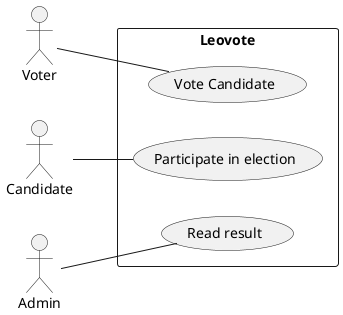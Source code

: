 @startuml

actor Voter as V
actor Candidate as C
actor Admin as A

left to right direction

rectangle "Leovote" {
 V -- (Vote Candidate)
 C -- (Participate in election)
 A -- (Read result)
}

@enduml
